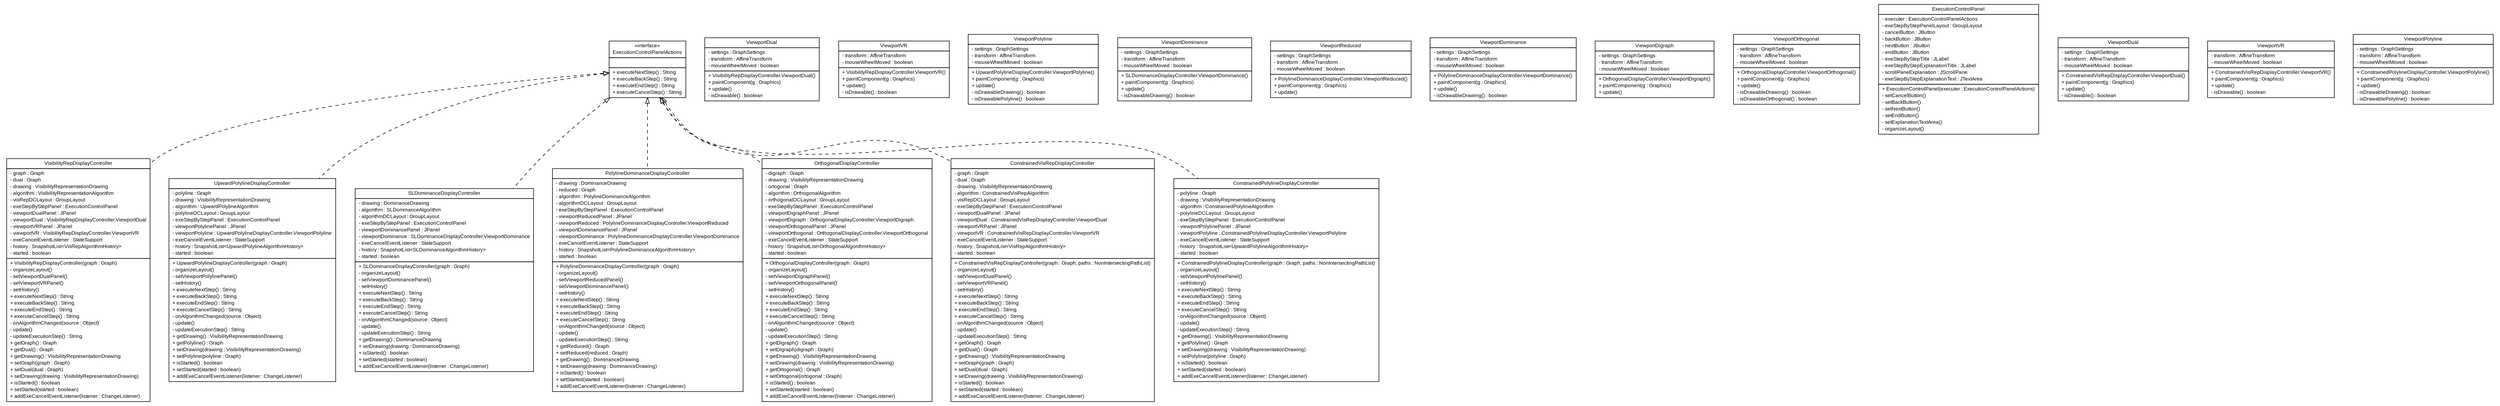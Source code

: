 #!/usr/local/bin/dot
#
# Class diagram 
# Generated by UMLGraph version R5_6 (http://www.umlgraph.org/)
#

digraph G {
	edge [fontname="arial",fontsize=10,labelfontname="arial",labelfontsize=10];
	node [fontname="arial",fontsize=10,shape=plaintext];
	nodesep=0.25;
	ranksep=0.5;
	// pfc.controllers.algorithms.VisibilityRepDisplayController
	c260 [label=<<table title="pfc.controllers.algorithms.VisibilityRepDisplayController" border="0" cellborder="1" cellspacing="0" cellpadding="2" port="p" href="./VisibilityRepDisplayController.html">
		<tr><td><table border="0" cellspacing="0" cellpadding="1">
<tr><td align="center" balign="center"> VisibilityRepDisplayController </td></tr>
		</table></td></tr>
		<tr><td><table border="0" cellspacing="0" cellpadding="1">
<tr><td align="left" balign="left"> - graph : Graph </td></tr>
<tr><td align="left" balign="left"> - dual : Graph </td></tr>
<tr><td align="left" balign="left"> - drawing : VisibilityRepresentationDrawing </td></tr>
<tr><td align="left" balign="left"> - algorithm : VisibilityRepresentationAlgorithm </td></tr>
<tr><td align="left" balign="left"> - visRepDCLayout : GroupLayout </td></tr>
<tr><td align="left" balign="left"> - exeStepByStepPanel : ExecutionControlPanel </td></tr>
<tr><td align="left" balign="left"> - viewportDualPanel : JPanel </td></tr>
<tr><td align="left" balign="left"> - viewportDual : VisibilityRepDisplayController.ViewportDual </td></tr>
<tr><td align="left" balign="left"> - viewportVRPanel : JPanel </td></tr>
<tr><td align="left" balign="left"> - viewportVR : VisibilityRepDisplayController.ViewportVR </td></tr>
<tr><td align="left" balign="left"> - exeCancelEventListener : StateSupport </td></tr>
<tr><td align="left" balign="left"> - history : SnapshotList&lt;VisRepAlgorithmHistory&gt; </td></tr>
<tr><td align="left" balign="left"> - started : boolean </td></tr>
		</table></td></tr>
		<tr><td><table border="0" cellspacing="0" cellpadding="1">
<tr><td align="left" balign="left"> + VisibilityRepDisplayController(graph : Graph) </td></tr>
<tr><td align="left" balign="left"> - organizeLayout() </td></tr>
<tr><td align="left" balign="left"> - setViewportDualPanel() </td></tr>
<tr><td align="left" balign="left"> - setViewportVRPanel() </td></tr>
<tr><td align="left" balign="left"> - setHistory() </td></tr>
<tr><td align="left" balign="left"> + executeNextStep() : String </td></tr>
<tr><td align="left" balign="left"> + executeBackStep() : String </td></tr>
<tr><td align="left" balign="left"> + executeEndStep() : String </td></tr>
<tr><td align="left" balign="left"> + executeCancelStep() : String </td></tr>
<tr><td align="left" balign="left"> - onAlgorithmChanged(source : Object) </td></tr>
<tr><td align="left" balign="left"> - update() </td></tr>
<tr><td align="left" balign="left"> - updateExecutionStep() : String </td></tr>
<tr><td align="left" balign="left"> + getGraph() : Graph </td></tr>
<tr><td align="left" balign="left"> + getDual() : Graph </td></tr>
<tr><td align="left" balign="left"> + getDrawing() : VisibilityRepresentationDrawing </td></tr>
<tr><td align="left" balign="left"> + setGraph(graph : Graph) </td></tr>
<tr><td align="left" balign="left"> + setDual(dual : Graph) </td></tr>
<tr><td align="left" balign="left"> + setDrawing(drawing : VisibilityRepresentationDrawing) </td></tr>
<tr><td align="left" balign="left"> + isStarted() : boolean </td></tr>
<tr><td align="left" balign="left"> + setStarted(started : boolean) </td></tr>
<tr><td align="left" balign="left"> + addExeCancelEventListener(listener : ChangeListener) </td></tr>
		</table></td></tr>
		</table>>, URL="./VisibilityRepDisplayController.html", fontname="arial", fontcolor="black", fontsize=9.0];
	// pfc.controllers.algorithms.VisibilityRepDisplayController.ViewportDual
	c261 [label=<<table title="pfc.controllers.algorithms.VisibilityRepDisplayController.ViewportDual" border="0" cellborder="1" cellspacing="0" cellpadding="2" port="p" href="./VisibilityRepDisplayController.ViewportDual.html">
		<tr><td><table border="0" cellspacing="0" cellpadding="1">
<tr><td align="center" balign="center"> ViewportDual </td></tr>
		</table></td></tr>
		<tr><td><table border="0" cellspacing="0" cellpadding="1">
<tr><td align="left" balign="left"> - settings : GraphSettings </td></tr>
<tr><td align="left" balign="left"> - transform : AffineTransform </td></tr>
<tr><td align="left" balign="left"> - mouseWheelMoved : boolean </td></tr>
		</table></td></tr>
		<tr><td><table border="0" cellspacing="0" cellpadding="1">
<tr><td align="left" balign="left"> + VisibilityRepDisplayController.ViewportDual() </td></tr>
<tr><td align="left" balign="left"> + paintComponent(g : Graphics) </td></tr>
<tr><td align="left" balign="left"> + update() </td></tr>
<tr><td align="left" balign="left"> - isDrawable() : boolean </td></tr>
		</table></td></tr>
		</table>>, URL="./VisibilityRepDisplayController.ViewportDual.html", fontname="arial", fontcolor="black", fontsize=9.0];
	// pfc.controllers.algorithms.VisibilityRepDisplayController.ViewportVR
	c262 [label=<<table title="pfc.controllers.algorithms.VisibilityRepDisplayController.ViewportVR" border="0" cellborder="1" cellspacing="0" cellpadding="2" port="p" href="./VisibilityRepDisplayController.ViewportVR.html">
		<tr><td><table border="0" cellspacing="0" cellpadding="1">
<tr><td align="center" balign="center"> ViewportVR </td></tr>
		</table></td></tr>
		<tr><td><table border="0" cellspacing="0" cellpadding="1">
<tr><td align="left" balign="left"> - transform : AffineTransform </td></tr>
<tr><td align="left" balign="left"> - mouseWheelMoved : boolean </td></tr>
		</table></td></tr>
		<tr><td><table border="0" cellspacing="0" cellpadding="1">
<tr><td align="left" balign="left"> + VisibilityRepDisplayController.ViewportVR() </td></tr>
<tr><td align="left" balign="left"> + paintComponent(g : Graphics) </td></tr>
<tr><td align="left" balign="left"> + update() </td></tr>
<tr><td align="left" balign="left"> - isDrawable() : boolean </td></tr>
		</table></td></tr>
		</table>>, URL="./VisibilityRepDisplayController.ViewportVR.html", fontname="arial", fontcolor="black", fontsize=9.0];
	// pfc.controllers.algorithms.UpwardPolylineDisplayController
	c263 [label=<<table title="pfc.controllers.algorithms.UpwardPolylineDisplayController" border="0" cellborder="1" cellspacing="0" cellpadding="2" port="p" href="./UpwardPolylineDisplayController.html">
		<tr><td><table border="0" cellspacing="0" cellpadding="1">
<tr><td align="center" balign="center"> UpwardPolylineDisplayController </td></tr>
		</table></td></tr>
		<tr><td><table border="0" cellspacing="0" cellpadding="1">
<tr><td align="left" balign="left"> - polyline : Graph </td></tr>
<tr><td align="left" balign="left"> - drawing : VisibilityRepresentationDrawing </td></tr>
<tr><td align="left" balign="left"> - algorithm : UpwardPolylineAlgorithm </td></tr>
<tr><td align="left" balign="left"> - polylineDCLayout : GroupLayout </td></tr>
<tr><td align="left" balign="left"> - exeStepByStepPanel : ExecutionControlPanel </td></tr>
<tr><td align="left" balign="left"> - viewportPolylinePanel : JPanel </td></tr>
<tr><td align="left" balign="left"> - viewportPolyline : UpwardPolylineDisplayController.ViewportPolyline </td></tr>
<tr><td align="left" balign="left"> - exeCancelEventListener : StateSupport </td></tr>
<tr><td align="left" balign="left"> - history : SnapshotList&lt;UpwardPolylineAlgorithmHistory&gt; </td></tr>
<tr><td align="left" balign="left"> - started : boolean </td></tr>
		</table></td></tr>
		<tr><td><table border="0" cellspacing="0" cellpadding="1">
<tr><td align="left" balign="left"> + UpwardPolylineDisplayController(graph : Graph) </td></tr>
<tr><td align="left" balign="left"> - organizeLayout() </td></tr>
<tr><td align="left" balign="left"> - setViewportPolylinePanel() </td></tr>
<tr><td align="left" balign="left"> - setHistory() </td></tr>
<tr><td align="left" balign="left"> + executeNextStep() : String </td></tr>
<tr><td align="left" balign="left"> + executeBackStep() : String </td></tr>
<tr><td align="left" balign="left"> + executeEndStep() : String </td></tr>
<tr><td align="left" balign="left"> + executeCancelStep() : String </td></tr>
<tr><td align="left" balign="left"> - onAlgorithmChanged(source : Object) </td></tr>
<tr><td align="left" balign="left"> - update() </td></tr>
<tr><td align="left" balign="left"> - updateExecutionStep() : String </td></tr>
<tr><td align="left" balign="left"> + getDrawing() : VisibilityRepresentationDrawing </td></tr>
<tr><td align="left" balign="left"> + getPolyline() : Graph </td></tr>
<tr><td align="left" balign="left"> + setDrawing(drawing : VisibilityRepresentationDrawing) </td></tr>
<tr><td align="left" balign="left"> + setPolyline(polyline : Graph) </td></tr>
<tr><td align="left" balign="left"> + isStarted() : boolean </td></tr>
<tr><td align="left" balign="left"> + setStarted(started : boolean) </td></tr>
<tr><td align="left" balign="left"> + addExeCancelEventListener(listener : ChangeListener) </td></tr>
		</table></td></tr>
		</table>>, URL="./UpwardPolylineDisplayController.html", fontname="arial", fontcolor="black", fontsize=9.0];
	// pfc.controllers.algorithms.UpwardPolylineDisplayController.ViewportPolyline
	c264 [label=<<table title="pfc.controllers.algorithms.UpwardPolylineDisplayController.ViewportPolyline" border="0" cellborder="1" cellspacing="0" cellpadding="2" port="p" href="./UpwardPolylineDisplayController.ViewportPolyline.html">
		<tr><td><table border="0" cellspacing="0" cellpadding="1">
<tr><td align="center" balign="center"> ViewportPolyline </td></tr>
		</table></td></tr>
		<tr><td><table border="0" cellspacing="0" cellpadding="1">
<tr><td align="left" balign="left"> - settings : GraphSettings </td></tr>
<tr><td align="left" balign="left"> - transform : AffineTransform </td></tr>
<tr><td align="left" balign="left"> - mouseWheelMoved : boolean </td></tr>
		</table></td></tr>
		<tr><td><table border="0" cellspacing="0" cellpadding="1">
<tr><td align="left" balign="left"> + UpwardPolylineDisplayController.ViewportPolyline() </td></tr>
<tr><td align="left" balign="left"> + paintComponent(g : Graphics) </td></tr>
<tr><td align="left" balign="left"> + update() </td></tr>
<tr><td align="left" balign="left"> - isDrawableDrawing() : boolean </td></tr>
<tr><td align="left" balign="left"> - isDrawablePolyline() : boolean </td></tr>
		</table></td></tr>
		</table>>, URL="./UpwardPolylineDisplayController.ViewportPolyline.html", fontname="arial", fontcolor="black", fontsize=9.0];
	// pfc.controllers.algorithms.SLDominanceDisplayController
	c265 [label=<<table title="pfc.controllers.algorithms.SLDominanceDisplayController" border="0" cellborder="1" cellspacing="0" cellpadding="2" port="p" href="./SLDominanceDisplayController.html">
		<tr><td><table border="0" cellspacing="0" cellpadding="1">
<tr><td align="center" balign="center"> SLDominanceDisplayController </td></tr>
		</table></td></tr>
		<tr><td><table border="0" cellspacing="0" cellpadding="1">
<tr><td align="left" balign="left"> - drawing : DominanceDrawing </td></tr>
<tr><td align="left" balign="left"> - algorithm : SLDominanceAlgorithm </td></tr>
<tr><td align="left" balign="left"> - algorithmDCLayout : GroupLayout </td></tr>
<tr><td align="left" balign="left"> - exeStepByStepPanel : ExecutionControlPanel </td></tr>
<tr><td align="left" balign="left"> - viewportDominancePanel : JPanel </td></tr>
<tr><td align="left" balign="left"> - viewportDominance : SLDominanceDisplayController.ViewportDominance </td></tr>
<tr><td align="left" balign="left"> - exeCancelEventListener : StateSupport </td></tr>
<tr><td align="left" balign="left"> - history : SnapshotList&lt;SLDominanceAlgorithmHistory&gt; </td></tr>
<tr><td align="left" balign="left"> - started : boolean </td></tr>
		</table></td></tr>
		<tr><td><table border="0" cellspacing="0" cellpadding="1">
<tr><td align="left" balign="left"> + SLDominanceDisplayController(graph : Graph) </td></tr>
<tr><td align="left" balign="left"> - organizeLayout() </td></tr>
<tr><td align="left" balign="left"> - setViewportDominancePanel() </td></tr>
<tr><td align="left" balign="left"> - setHistory() </td></tr>
<tr><td align="left" balign="left"> + executeNextStep() : String </td></tr>
<tr><td align="left" balign="left"> + executeBackStep() : String </td></tr>
<tr><td align="left" balign="left"> + executeEndStep() : String </td></tr>
<tr><td align="left" balign="left"> + executeCancelStep() : String </td></tr>
<tr><td align="left" balign="left"> - onAlgorithmChanged(source : Object) </td></tr>
<tr><td align="left" balign="left"> - update() </td></tr>
<tr><td align="left" balign="left"> - updateExecutionStep() : String </td></tr>
<tr><td align="left" balign="left"> + getDrawing() : DominanceDrawing </td></tr>
<tr><td align="left" balign="left"> + setDrawing(drawing : DominanceDrawing) </td></tr>
<tr><td align="left" balign="left"> + isStarted() : boolean </td></tr>
<tr><td align="left" balign="left"> + setStarted(started : boolean) </td></tr>
<tr><td align="left" balign="left"> + addExeCancelEventListener(listener : ChangeListener) </td></tr>
		</table></td></tr>
		</table>>, URL="./SLDominanceDisplayController.html", fontname="arial", fontcolor="black", fontsize=9.0];
	// pfc.controllers.algorithms.SLDominanceDisplayController.ViewportDominance
	c266 [label=<<table title="pfc.controllers.algorithms.SLDominanceDisplayController.ViewportDominance" border="0" cellborder="1" cellspacing="0" cellpadding="2" port="p" href="./SLDominanceDisplayController.ViewportDominance.html">
		<tr><td><table border="0" cellspacing="0" cellpadding="1">
<tr><td align="center" balign="center"> ViewportDominance </td></tr>
		</table></td></tr>
		<tr><td><table border="0" cellspacing="0" cellpadding="1">
<tr><td align="left" balign="left"> - settings : GraphSettings </td></tr>
<tr><td align="left" balign="left"> - transform : AffineTransform </td></tr>
<tr><td align="left" balign="left"> - mouseWheelMoved : boolean </td></tr>
		</table></td></tr>
		<tr><td><table border="0" cellspacing="0" cellpadding="1">
<tr><td align="left" balign="left"> + SLDominanceDisplayController.ViewportDominance() </td></tr>
<tr><td align="left" balign="left"> + paintComponent(g : Graphics) </td></tr>
<tr><td align="left" balign="left"> + update() </td></tr>
<tr><td align="left" balign="left"> - isDrawableDrawing() : boolean </td></tr>
		</table></td></tr>
		</table>>, URL="./SLDominanceDisplayController.ViewportDominance.html", fontname="arial", fontcolor="black", fontsize=9.0];
	// pfc.controllers.algorithms.PolylineDominanceDisplayController
	c267 [label=<<table title="pfc.controllers.algorithms.PolylineDominanceDisplayController" border="0" cellborder="1" cellspacing="0" cellpadding="2" port="p" href="./PolylineDominanceDisplayController.html">
		<tr><td><table border="0" cellspacing="0" cellpadding="1">
<tr><td align="center" balign="center"> PolylineDominanceDisplayController </td></tr>
		</table></td></tr>
		<tr><td><table border="0" cellspacing="0" cellpadding="1">
<tr><td align="left" balign="left"> - drawing : DominanceDrawing </td></tr>
<tr><td align="left" balign="left"> - reduced : Graph </td></tr>
<tr><td align="left" balign="left"> - algorithm : PolylineDominanceAlgorithm </td></tr>
<tr><td align="left" balign="left"> - algorithmDCLayout : GroupLayout </td></tr>
<tr><td align="left" balign="left"> - exeStepByStepPanel : ExecutionControlPanel </td></tr>
<tr><td align="left" balign="left"> - viewportReducedPanel : JPanel </td></tr>
<tr><td align="left" balign="left"> - viewportReduced : PolylineDominanceDisplayController.ViewportReduced </td></tr>
<tr><td align="left" balign="left"> - viewportDominancePanel : JPanel </td></tr>
<tr><td align="left" balign="left"> - viewportDominance : PolylineDominanceDisplayController.ViewportDominance </td></tr>
<tr><td align="left" balign="left"> - exeCancelEventListener : StateSupport </td></tr>
<tr><td align="left" balign="left"> - history : SnapshotList&lt;PolylineDominanceAlgorithmHistory&gt; </td></tr>
<tr><td align="left" balign="left"> - started : boolean </td></tr>
		</table></td></tr>
		<tr><td><table border="0" cellspacing="0" cellpadding="1">
<tr><td align="left" balign="left"> + PolylineDominanceDisplayController(graph : Graph) </td></tr>
<tr><td align="left" balign="left"> - organizeLayout() </td></tr>
<tr><td align="left" balign="left"> - setViewportReducedPanel() </td></tr>
<tr><td align="left" balign="left"> - setViewportDominancePanel() </td></tr>
<tr><td align="left" balign="left"> - setHistory() </td></tr>
<tr><td align="left" balign="left"> + executeNextStep() : String </td></tr>
<tr><td align="left" balign="left"> + executeBackStep() : String </td></tr>
<tr><td align="left" balign="left"> + executeEndStep() : String </td></tr>
<tr><td align="left" balign="left"> + executeCancelStep() : String </td></tr>
<tr><td align="left" balign="left"> - onAlgorithmChanged(source : Object) </td></tr>
<tr><td align="left" balign="left"> - update() </td></tr>
<tr><td align="left" balign="left"> - updateExecutionStep() : String </td></tr>
<tr><td align="left" balign="left"> + getReduced() : Graph </td></tr>
<tr><td align="left" balign="left"> + setReduced(reduced : Graph) </td></tr>
<tr><td align="left" balign="left"> + getDrawing() : DominanceDrawing </td></tr>
<tr><td align="left" balign="left"> + setDrawing(drawing : DominanceDrawing) </td></tr>
<tr><td align="left" balign="left"> + isStarted() : boolean </td></tr>
<tr><td align="left" balign="left"> + setStarted(started : boolean) </td></tr>
<tr><td align="left" balign="left"> + addExeCancelEventListener(listener : ChangeListener) </td></tr>
		</table></td></tr>
		</table>>, URL="./PolylineDominanceDisplayController.html", fontname="arial", fontcolor="black", fontsize=9.0];
	// pfc.controllers.algorithms.PolylineDominanceDisplayController.ViewportReduced
	c268 [label=<<table title="pfc.controllers.algorithms.PolylineDominanceDisplayController.ViewportReduced" border="0" cellborder="1" cellspacing="0" cellpadding="2" port="p" href="./PolylineDominanceDisplayController.ViewportReduced.html">
		<tr><td><table border="0" cellspacing="0" cellpadding="1">
<tr><td align="center" balign="center"> ViewportReduced </td></tr>
		</table></td></tr>
		<tr><td><table border="0" cellspacing="0" cellpadding="1">
<tr><td align="left" balign="left"> - settings : GraphSettings </td></tr>
<tr><td align="left" balign="left"> - transform : AffineTransform </td></tr>
<tr><td align="left" balign="left"> - mouseWheelMoved : boolean </td></tr>
		</table></td></tr>
		<tr><td><table border="0" cellspacing="0" cellpadding="1">
<tr><td align="left" balign="left"> + PolylineDominanceDisplayController.ViewportReduced() </td></tr>
<tr><td align="left" balign="left"> + paintComponent(g : Graphics) </td></tr>
<tr><td align="left" balign="left"> + update() </td></tr>
		</table></td></tr>
		</table>>, URL="./PolylineDominanceDisplayController.ViewportReduced.html", fontname="arial", fontcolor="black", fontsize=9.0];
	// pfc.controllers.algorithms.PolylineDominanceDisplayController.ViewportDominance
	c269 [label=<<table title="pfc.controllers.algorithms.PolylineDominanceDisplayController.ViewportDominance" border="0" cellborder="1" cellspacing="0" cellpadding="2" port="p" href="./PolylineDominanceDisplayController.ViewportDominance.html">
		<tr><td><table border="0" cellspacing="0" cellpadding="1">
<tr><td align="center" balign="center"> ViewportDominance </td></tr>
		</table></td></tr>
		<tr><td><table border="0" cellspacing="0" cellpadding="1">
<tr><td align="left" balign="left"> - settings : GraphSettings </td></tr>
<tr><td align="left" balign="left"> - transform : AffineTransform </td></tr>
<tr><td align="left" balign="left"> - mouseWheelMoved : boolean </td></tr>
		</table></td></tr>
		<tr><td><table border="0" cellspacing="0" cellpadding="1">
<tr><td align="left" balign="left"> + PolylineDominanceDisplayController.ViewportDominance() </td></tr>
<tr><td align="left" balign="left"> + paintComponent(g : Graphics) </td></tr>
<tr><td align="left" balign="left"> + update() </td></tr>
<tr><td align="left" balign="left"> - isDrawableDrawing() : boolean </td></tr>
		</table></td></tr>
		</table>>, URL="./PolylineDominanceDisplayController.ViewportDominance.html", fontname="arial", fontcolor="black", fontsize=9.0];
	// pfc.controllers.algorithms.OrthogonalDisplayController
	c270 [label=<<table title="pfc.controllers.algorithms.OrthogonalDisplayController" border="0" cellborder="1" cellspacing="0" cellpadding="2" port="p" href="./OrthogonalDisplayController.html">
		<tr><td><table border="0" cellspacing="0" cellpadding="1">
<tr><td align="center" balign="center"> OrthogonalDisplayController </td></tr>
		</table></td></tr>
		<tr><td><table border="0" cellspacing="0" cellpadding="1">
<tr><td align="left" balign="left"> - digraph : Graph </td></tr>
<tr><td align="left" balign="left"> - drawing : VisibilityRepresentationDrawing </td></tr>
<tr><td align="left" balign="left"> - ortogonal : Graph </td></tr>
<tr><td align="left" balign="left"> - algorithm : OrthogonalAlgorithm </td></tr>
<tr><td align="left" balign="left"> - orthogonalDCLayout : GroupLayout </td></tr>
<tr><td align="left" balign="left"> - exeStepByStepPanel : ExecutionControlPanel </td></tr>
<tr><td align="left" balign="left"> - viewportDigraphPanel : JPanel </td></tr>
<tr><td align="left" balign="left"> - viewportDigraph : OrthogonalDisplayController.ViewportDigraph </td></tr>
<tr><td align="left" balign="left"> - viewportOrthogonalPanel : JPanel </td></tr>
<tr><td align="left" balign="left"> - viewportOrthogonal : OrthogonalDisplayController.ViewportOrthogonal </td></tr>
<tr><td align="left" balign="left"> - exeCancelEventListener : StateSupport </td></tr>
<tr><td align="left" balign="left"> - history : SnapshotList&lt;OrthogonalAlgorithmHistory&gt; </td></tr>
<tr><td align="left" balign="left"> - started : boolean </td></tr>
		</table></td></tr>
		<tr><td><table border="0" cellspacing="0" cellpadding="1">
<tr><td align="left" balign="left"> + OrthogonalDisplayController(graph : Graph) </td></tr>
<tr><td align="left" balign="left"> - organizeLayout() </td></tr>
<tr><td align="left" balign="left"> - setViewportDigraphPanel() </td></tr>
<tr><td align="left" balign="left"> - setViewportOrthogonalPanel() </td></tr>
<tr><td align="left" balign="left"> - setHistory() </td></tr>
<tr><td align="left" balign="left"> + executeNextStep() : String </td></tr>
<tr><td align="left" balign="left"> + executeBackStep() : String </td></tr>
<tr><td align="left" balign="left"> + executeEndStep() : String </td></tr>
<tr><td align="left" balign="left"> + executeCancelStep() : String </td></tr>
<tr><td align="left" balign="left"> - onAlgorithmChanged(source : Object) </td></tr>
<tr><td align="left" balign="left"> - update() </td></tr>
<tr><td align="left" balign="left"> - updateExecutionStep() : String </td></tr>
<tr><td align="left" balign="left"> + getDigraph() : Graph </td></tr>
<tr><td align="left" balign="left"> + setDigraph(digraph : Graph) </td></tr>
<tr><td align="left" balign="left"> + getDrawing() : VisibilityRepresentationDrawing </td></tr>
<tr><td align="left" balign="left"> + setDrawing(drawing : VisibilityRepresentationDrawing) </td></tr>
<tr><td align="left" balign="left"> + getOrtogonal() : Graph </td></tr>
<tr><td align="left" balign="left"> + setOrtogonal(ortogonal : Graph) </td></tr>
<tr><td align="left" balign="left"> + isStarted() : boolean </td></tr>
<tr><td align="left" balign="left"> + setStarted(started : boolean) </td></tr>
<tr><td align="left" balign="left"> + addExeCancelEventListener(listener : ChangeListener) </td></tr>
		</table></td></tr>
		</table>>, URL="./OrthogonalDisplayController.html", fontname="arial", fontcolor="black", fontsize=9.0];
	// pfc.controllers.algorithms.OrthogonalDisplayController.ViewportDigraph
	c271 [label=<<table title="pfc.controllers.algorithms.OrthogonalDisplayController.ViewportDigraph" border="0" cellborder="1" cellspacing="0" cellpadding="2" port="p" href="./OrthogonalDisplayController.ViewportDigraph.html">
		<tr><td><table border="0" cellspacing="0" cellpadding="1">
<tr><td align="center" balign="center"> ViewportDigraph </td></tr>
		</table></td></tr>
		<tr><td><table border="0" cellspacing="0" cellpadding="1">
<tr><td align="left" balign="left"> - settings : GraphSettings </td></tr>
<tr><td align="left" balign="left"> - transform : AffineTransform </td></tr>
<tr><td align="left" balign="left"> - mouseWheelMoved : boolean </td></tr>
		</table></td></tr>
		<tr><td><table border="0" cellspacing="0" cellpadding="1">
<tr><td align="left" balign="left"> + OrthogonalDisplayController.ViewportDigraph() </td></tr>
<tr><td align="left" balign="left"> + paintComponent(g : Graphics) </td></tr>
<tr><td align="left" balign="left"> + update() </td></tr>
		</table></td></tr>
		</table>>, URL="./OrthogonalDisplayController.ViewportDigraph.html", fontname="arial", fontcolor="black", fontsize=9.0];
	// pfc.controllers.algorithms.OrthogonalDisplayController.ViewportOrthogonal
	c272 [label=<<table title="pfc.controllers.algorithms.OrthogonalDisplayController.ViewportOrthogonal" border="0" cellborder="1" cellspacing="0" cellpadding="2" port="p" href="./OrthogonalDisplayController.ViewportOrthogonal.html">
		<tr><td><table border="0" cellspacing="0" cellpadding="1">
<tr><td align="center" balign="center"> ViewportOrthogonal </td></tr>
		</table></td></tr>
		<tr><td><table border="0" cellspacing="0" cellpadding="1">
<tr><td align="left" balign="left"> - settings : GraphSettings </td></tr>
<tr><td align="left" balign="left"> - transform : AffineTransform </td></tr>
<tr><td align="left" balign="left"> - mouseWheelMoved : boolean </td></tr>
		</table></td></tr>
		<tr><td><table border="0" cellspacing="0" cellpadding="1">
<tr><td align="left" balign="left"> + OrthogonalDisplayController.ViewportOrthogonal() </td></tr>
<tr><td align="left" balign="left"> + paintComponent(g : Graphics) </td></tr>
<tr><td align="left" balign="left"> + update() </td></tr>
<tr><td align="left" balign="left"> - isDrawableDrawing() : boolean </td></tr>
<tr><td align="left" balign="left"> - isDrawableOrthogonal() : boolean </td></tr>
		</table></td></tr>
		</table>>, URL="./OrthogonalDisplayController.ViewportOrthogonal.html", fontname="arial", fontcolor="black", fontsize=9.0];
	// pfc.controllers.algorithms.ExecutionControlPanelActions
	c273 [label=<<table title="pfc.controllers.algorithms.ExecutionControlPanelActions" border="0" cellborder="1" cellspacing="0" cellpadding="2" port="p" href="./ExecutionControlPanelActions.html">
		<tr><td><table border="0" cellspacing="0" cellpadding="1">
<tr><td align="center" balign="center"> &#171;interface&#187; </td></tr>
<tr><td align="center" balign="center"> ExecutionControlPanelActions </td></tr>
		</table></td></tr>
		<tr><td><table border="0" cellspacing="0" cellpadding="1">
<tr><td align="left" balign="left">  </td></tr>
		</table></td></tr>
		<tr><td><table border="0" cellspacing="0" cellpadding="1">
<tr><td align="left" balign="left"> + executeNextStep() : String </td></tr>
<tr><td align="left" balign="left"> + executeBackStep() : String </td></tr>
<tr><td align="left" balign="left"> + executeEndStep() : String </td></tr>
<tr><td align="left" balign="left"> + executeCancelStep() : String </td></tr>
		</table></td></tr>
		</table>>, URL="./ExecutionControlPanelActions.html", fontname="arial", fontcolor="black", fontsize=9.0];
	// pfc.controllers.algorithms.ExecutionControlPanel
	c274 [label=<<table title="pfc.controllers.algorithms.ExecutionControlPanel" border="0" cellborder="1" cellspacing="0" cellpadding="2" port="p" href="./ExecutionControlPanel.html">
		<tr><td><table border="0" cellspacing="0" cellpadding="1">
<tr><td align="center" balign="center"> ExecutionControlPanel </td></tr>
		</table></td></tr>
		<tr><td><table border="0" cellspacing="0" cellpadding="1">
<tr><td align="left" balign="left"> - executer : ExecutionControlPanelActions </td></tr>
<tr><td align="left" balign="left"> - exeStepByStepPanelLayout : GroupLayout </td></tr>
<tr><td align="left" balign="left"> - cancelButton : JButton </td></tr>
<tr><td align="left" balign="left"> - backButton : JButton </td></tr>
<tr><td align="left" balign="left"> - nextButton : JButton </td></tr>
<tr><td align="left" balign="left"> - endButton : JButton </td></tr>
<tr><td align="left" balign="left"> - exeStepByStepTitle : JLabel </td></tr>
<tr><td align="left" balign="left"> - exeStepByStepExplanationTitle : JLabel </td></tr>
<tr><td align="left" balign="left"> - scrollPaneExplanation : JScrollPane </td></tr>
<tr><td align="left" balign="left"> - exeStepByStepExplanationText : JTextArea </td></tr>
		</table></td></tr>
		<tr><td><table border="0" cellspacing="0" cellpadding="1">
<tr><td align="left" balign="left"> + ExecutionControlPanel(executer : ExecutionControlPanelActions) </td></tr>
<tr><td align="left" balign="left"> - setCancelButton() </td></tr>
<tr><td align="left" balign="left"> - setBackButton() </td></tr>
<tr><td align="left" balign="left"> - setNextButton() </td></tr>
<tr><td align="left" balign="left"> - setEndButton() </td></tr>
<tr><td align="left" balign="left"> - setExplanationTextArea() </td></tr>
<tr><td align="left" balign="left"> - organizeLayout() </td></tr>
		</table></td></tr>
		</table>>, URL="./ExecutionControlPanel.html", fontname="arial", fontcolor="black", fontsize=9.0];
	// pfc.controllers.algorithms.ConstrainedVisRepDisplayController
	c275 [label=<<table title="pfc.controllers.algorithms.ConstrainedVisRepDisplayController" border="0" cellborder="1" cellspacing="0" cellpadding="2" port="p" href="./ConstrainedVisRepDisplayController.html">
		<tr><td><table border="0" cellspacing="0" cellpadding="1">
<tr><td align="center" balign="center"> ConstrainedVisRepDisplayController </td></tr>
		</table></td></tr>
		<tr><td><table border="0" cellspacing="0" cellpadding="1">
<tr><td align="left" balign="left"> - graph : Graph </td></tr>
<tr><td align="left" balign="left"> - dual : Graph </td></tr>
<tr><td align="left" balign="left"> - drawing : VisibilityRepresentationDrawing </td></tr>
<tr><td align="left" balign="left"> - algorithm : ConstrainedVisRepAlgorithm </td></tr>
<tr><td align="left" balign="left"> - visRepDCLayout : GroupLayout </td></tr>
<tr><td align="left" balign="left"> - exeStepByStepPanel : ExecutionControlPanel </td></tr>
<tr><td align="left" balign="left"> - viewportDualPanel : JPanel </td></tr>
<tr><td align="left" balign="left"> - viewportDual : ConstrainedVisRepDisplayController.ViewportDual </td></tr>
<tr><td align="left" balign="left"> - viewportVRPanel : JPanel </td></tr>
<tr><td align="left" balign="left"> - viewportVR : ConstrainedVisRepDisplayController.ViewportVR </td></tr>
<tr><td align="left" balign="left"> - exeCancelEventListener : StateSupport </td></tr>
<tr><td align="left" balign="left"> - history : SnapshotList&lt;VisRepAlgorithmHistory&gt; </td></tr>
<tr><td align="left" balign="left"> - started : boolean </td></tr>
		</table></td></tr>
		<tr><td><table border="0" cellspacing="0" cellpadding="1">
<tr><td align="left" balign="left"> + ConstrainedVisRepDisplayController(graph : Graph, paths : NonIntersectingPathList) </td></tr>
<tr><td align="left" balign="left"> - organizeLayout() </td></tr>
<tr><td align="left" balign="left"> - setViewportDualPanel() </td></tr>
<tr><td align="left" balign="left"> - setViewportVRPanel() </td></tr>
<tr><td align="left" balign="left"> - setHistory() </td></tr>
<tr><td align="left" balign="left"> + executeNextStep() : String </td></tr>
<tr><td align="left" balign="left"> + executeBackStep() : String </td></tr>
<tr><td align="left" balign="left"> + executeEndStep() : String </td></tr>
<tr><td align="left" balign="left"> + executeCancelStep() : String </td></tr>
<tr><td align="left" balign="left"> - onAlgorithmChanged(source : Object) </td></tr>
<tr><td align="left" balign="left"> - update() </td></tr>
<tr><td align="left" balign="left"> - updateExecutionStep() : String </td></tr>
<tr><td align="left" balign="left"> + getGraph() : Graph </td></tr>
<tr><td align="left" balign="left"> + getDual() : Graph </td></tr>
<tr><td align="left" balign="left"> + getDrawing() : VisibilityRepresentationDrawing </td></tr>
<tr><td align="left" balign="left"> + setGraph(graph : Graph) </td></tr>
<tr><td align="left" balign="left"> + setDual(dual : Graph) </td></tr>
<tr><td align="left" balign="left"> + setDrawing(drawing : VisibilityRepresentationDrawing) </td></tr>
<tr><td align="left" balign="left"> + isStarted() : boolean </td></tr>
<tr><td align="left" balign="left"> + setStarted(started : boolean) </td></tr>
<tr><td align="left" balign="left"> + addExeCancelEventListener(listener : ChangeListener) </td></tr>
		</table></td></tr>
		</table>>, URL="./ConstrainedVisRepDisplayController.html", fontname="arial", fontcolor="black", fontsize=9.0];
	// pfc.controllers.algorithms.ConstrainedVisRepDisplayController.ViewportDual
	c276 [label=<<table title="pfc.controllers.algorithms.ConstrainedVisRepDisplayController.ViewportDual" border="0" cellborder="1" cellspacing="0" cellpadding="2" port="p" href="./ConstrainedVisRepDisplayController.ViewportDual.html">
		<tr><td><table border="0" cellspacing="0" cellpadding="1">
<tr><td align="center" balign="center"> ViewportDual </td></tr>
		</table></td></tr>
		<tr><td><table border="0" cellspacing="0" cellpadding="1">
<tr><td align="left" balign="left"> - settings : GraphSettings </td></tr>
<tr><td align="left" balign="left"> - transform : AffineTransform </td></tr>
<tr><td align="left" balign="left"> - mouseWheelMoved : boolean </td></tr>
		</table></td></tr>
		<tr><td><table border="0" cellspacing="0" cellpadding="1">
<tr><td align="left" balign="left"> + ConstrainedVisRepDisplayController.ViewportDual() </td></tr>
<tr><td align="left" balign="left"> + paintComponent(g : Graphics) </td></tr>
<tr><td align="left" balign="left"> + update() </td></tr>
<tr><td align="left" balign="left"> - isDrawable() : boolean </td></tr>
		</table></td></tr>
		</table>>, URL="./ConstrainedVisRepDisplayController.ViewportDual.html", fontname="arial", fontcolor="black", fontsize=9.0];
	// pfc.controllers.algorithms.ConstrainedVisRepDisplayController.ViewportVR
	c277 [label=<<table title="pfc.controllers.algorithms.ConstrainedVisRepDisplayController.ViewportVR" border="0" cellborder="1" cellspacing="0" cellpadding="2" port="p" href="./ConstrainedVisRepDisplayController.ViewportVR.html">
		<tr><td><table border="0" cellspacing="0" cellpadding="1">
<tr><td align="center" balign="center"> ViewportVR </td></tr>
		</table></td></tr>
		<tr><td><table border="0" cellspacing="0" cellpadding="1">
<tr><td align="left" balign="left"> - transform : AffineTransform </td></tr>
<tr><td align="left" balign="left"> - mouseWheelMoved : boolean </td></tr>
		</table></td></tr>
		<tr><td><table border="0" cellspacing="0" cellpadding="1">
<tr><td align="left" balign="left"> + ConstrainedVisRepDisplayController.ViewportVR() </td></tr>
<tr><td align="left" balign="left"> + paintComponent(g : Graphics) </td></tr>
<tr><td align="left" balign="left"> + update() </td></tr>
<tr><td align="left" balign="left"> - isDrawable() : boolean </td></tr>
		</table></td></tr>
		</table>>, URL="./ConstrainedVisRepDisplayController.ViewportVR.html", fontname="arial", fontcolor="black", fontsize=9.0];
	// pfc.controllers.algorithms.ConstrainedPolylineDisplayController
	c278 [label=<<table title="pfc.controllers.algorithms.ConstrainedPolylineDisplayController" border="0" cellborder="1" cellspacing="0" cellpadding="2" port="p" href="./ConstrainedPolylineDisplayController.html">
		<tr><td><table border="0" cellspacing="0" cellpadding="1">
<tr><td align="center" balign="center"> ConstrainedPolylineDisplayController </td></tr>
		</table></td></tr>
		<tr><td><table border="0" cellspacing="0" cellpadding="1">
<tr><td align="left" balign="left"> - polyline : Graph </td></tr>
<tr><td align="left" balign="left"> - drawing : VisibilityRepresentationDrawing </td></tr>
<tr><td align="left" balign="left"> - algorithm : ConstrainedPolylineAlgorithm </td></tr>
<tr><td align="left" balign="left"> - polylineDCLayout : GroupLayout </td></tr>
<tr><td align="left" balign="left"> - exeStepByStepPanel : ExecutionControlPanel </td></tr>
<tr><td align="left" balign="left"> - viewportPolylinePanel : JPanel </td></tr>
<tr><td align="left" balign="left"> - viewportPolyline : ConstrainedPolylineDisplayController.ViewportPolyline </td></tr>
<tr><td align="left" balign="left"> - exeCancelEventListener : StateSupport </td></tr>
<tr><td align="left" balign="left"> - history : SnapshotList&lt;UpwardPolylineAlgorithmHistory&gt; </td></tr>
<tr><td align="left" balign="left"> - started : boolean </td></tr>
		</table></td></tr>
		<tr><td><table border="0" cellspacing="0" cellpadding="1">
<tr><td align="left" balign="left"> + ConstrainedPolylineDisplayController(graph : Graph, paths : NonIntersectingPathList) </td></tr>
<tr><td align="left" balign="left"> - organizeLayout() </td></tr>
<tr><td align="left" balign="left"> - setViewportPolylinePanel() </td></tr>
<tr><td align="left" balign="left"> - setHistory() </td></tr>
<tr><td align="left" balign="left"> + executeNextStep() : String </td></tr>
<tr><td align="left" balign="left"> + executeBackStep() : String </td></tr>
<tr><td align="left" balign="left"> + executeEndStep() : String </td></tr>
<tr><td align="left" balign="left"> + executeCancelStep() : String </td></tr>
<tr><td align="left" balign="left"> - onAlgorithmChanged(source : Object) </td></tr>
<tr><td align="left" balign="left"> - update() </td></tr>
<tr><td align="left" balign="left"> - updateExecutionStep() : String </td></tr>
<tr><td align="left" balign="left"> + getDrawing() : VisibilityRepresentationDrawing </td></tr>
<tr><td align="left" balign="left"> + getPolyline() : Graph </td></tr>
<tr><td align="left" balign="left"> + setDrawing(drawing : VisibilityRepresentationDrawing) </td></tr>
<tr><td align="left" balign="left"> + setPolyline(polyline : Graph) </td></tr>
<tr><td align="left" balign="left"> + isStarted() : boolean </td></tr>
<tr><td align="left" balign="left"> + setStarted(started : boolean) </td></tr>
<tr><td align="left" balign="left"> + addExeCancelEventListener(listener : ChangeListener) </td></tr>
		</table></td></tr>
		</table>>, URL="./ConstrainedPolylineDisplayController.html", fontname="arial", fontcolor="black", fontsize=9.0];
	// pfc.controllers.algorithms.ConstrainedPolylineDisplayController.ViewportPolyline
	c279 [label=<<table title="pfc.controllers.algorithms.ConstrainedPolylineDisplayController.ViewportPolyline" border="0" cellborder="1" cellspacing="0" cellpadding="2" port="p" href="./ConstrainedPolylineDisplayController.ViewportPolyline.html">
		<tr><td><table border="0" cellspacing="0" cellpadding="1">
<tr><td align="center" balign="center"> ViewportPolyline </td></tr>
		</table></td></tr>
		<tr><td><table border="0" cellspacing="0" cellpadding="1">
<tr><td align="left" balign="left"> - settings : GraphSettings </td></tr>
<tr><td align="left" balign="left"> - transform : AffineTransform </td></tr>
<tr><td align="left" balign="left"> - mouseWheelMoved : boolean </td></tr>
		</table></td></tr>
		<tr><td><table border="0" cellspacing="0" cellpadding="1">
<tr><td align="left" balign="left"> + ConstrainedPolylineDisplayController.ViewportPolyline() </td></tr>
<tr><td align="left" balign="left"> + paintComponent(g : Graphics) </td></tr>
<tr><td align="left" balign="left"> + update() </td></tr>
<tr><td align="left" balign="left"> - isDrawableDrawing() : boolean </td></tr>
<tr><td align="left" balign="left"> - isDrawablePolyline() : boolean </td></tr>
		</table></td></tr>
		</table>>, URL="./ConstrainedPolylineDisplayController.ViewportPolyline.html", fontname="arial", fontcolor="black", fontsize=9.0];
	//pfc.controllers.algorithms.VisibilityRepDisplayController implements pfc.controllers.algorithms.ExecutionControlPanelActions
	c273:p -> c260:p [dir=back,arrowtail=empty,style=dashed];
	//pfc.controllers.algorithms.UpwardPolylineDisplayController implements pfc.controllers.algorithms.ExecutionControlPanelActions
	c273:p -> c263:p [dir=back,arrowtail=empty,style=dashed];
	//pfc.controllers.algorithms.SLDominanceDisplayController implements pfc.controllers.algorithms.ExecutionControlPanelActions
	c273:p -> c265:p [dir=back,arrowtail=empty,style=dashed];
	//pfc.controllers.algorithms.PolylineDominanceDisplayController implements pfc.controllers.algorithms.ExecutionControlPanelActions
	c273:p -> c267:p [dir=back,arrowtail=empty,style=dashed];
	//pfc.controllers.algorithms.OrthogonalDisplayController implements pfc.controllers.algorithms.ExecutionControlPanelActions
	c273:p -> c270:p [dir=back,arrowtail=empty,style=dashed];
	//pfc.controllers.algorithms.ConstrainedVisRepDisplayController implements pfc.controllers.algorithms.ExecutionControlPanelActions
	c273:p -> c275:p [dir=back,arrowtail=empty,style=dashed];
	//pfc.controllers.algorithms.ConstrainedPolylineDisplayController implements pfc.controllers.algorithms.ExecutionControlPanelActions
	c273:p -> c278:p [dir=back,arrowtail=empty,style=dashed];
}

